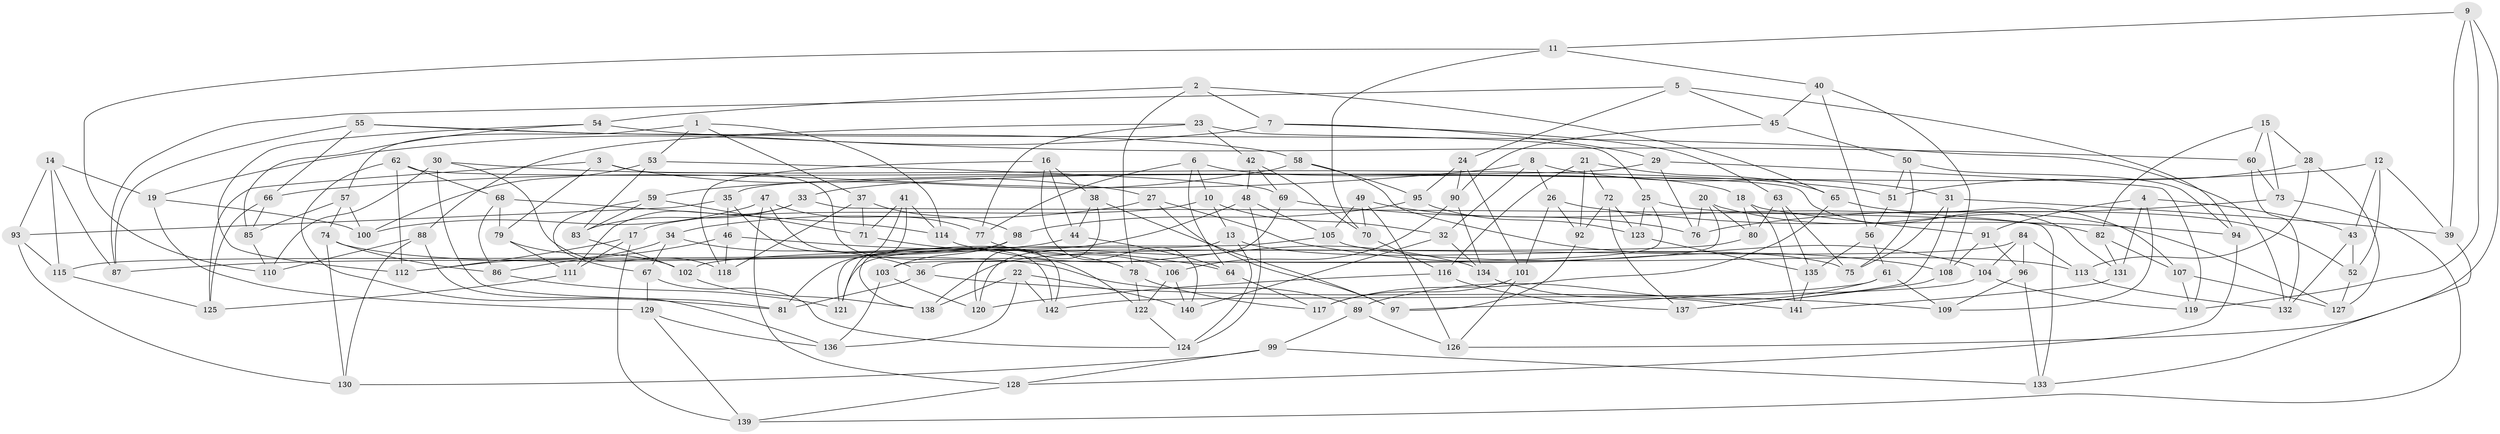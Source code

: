 // coarse degree distribution, {6: 0.5, 5: 0.07777777777777778, 4: 0.4111111111111111, 3: 0.011111111111111112}
// Generated by graph-tools (version 1.1) at 2025/24/03/03/25 07:24:26]
// undirected, 142 vertices, 284 edges
graph export_dot {
graph [start="1"]
  node [color=gray90,style=filled];
  1;
  2;
  3;
  4;
  5;
  6;
  7;
  8;
  9;
  10;
  11;
  12;
  13;
  14;
  15;
  16;
  17;
  18;
  19;
  20;
  21;
  22;
  23;
  24;
  25;
  26;
  27;
  28;
  29;
  30;
  31;
  32;
  33;
  34;
  35;
  36;
  37;
  38;
  39;
  40;
  41;
  42;
  43;
  44;
  45;
  46;
  47;
  48;
  49;
  50;
  51;
  52;
  53;
  54;
  55;
  56;
  57;
  58;
  59;
  60;
  61;
  62;
  63;
  64;
  65;
  66;
  67;
  68;
  69;
  70;
  71;
  72;
  73;
  74;
  75;
  76;
  77;
  78;
  79;
  80;
  81;
  82;
  83;
  84;
  85;
  86;
  87;
  88;
  89;
  90;
  91;
  92;
  93;
  94;
  95;
  96;
  97;
  98;
  99;
  100;
  101;
  102;
  103;
  104;
  105;
  106;
  107;
  108;
  109;
  110;
  111;
  112;
  113;
  114;
  115;
  116;
  117;
  118;
  119;
  120;
  121;
  122;
  123;
  124;
  125;
  126;
  127;
  128;
  129;
  130;
  131;
  132;
  133;
  134;
  135;
  136;
  137;
  138;
  139;
  140;
  141;
  142;
  1 -- 114;
  1 -- 57;
  1 -- 53;
  1 -- 37;
  2 -- 78;
  2 -- 54;
  2 -- 65;
  2 -- 7;
  3 -- 79;
  3 -- 122;
  3 -- 27;
  3 -- 125;
  4 -- 109;
  4 -- 91;
  4 -- 43;
  4 -- 131;
  5 -- 45;
  5 -- 24;
  5 -- 87;
  5 -- 94;
  6 -- 64;
  6 -- 77;
  6 -- 10;
  6 -- 18;
  7 -- 29;
  7 -- 63;
  7 -- 19;
  8 -- 32;
  8 -- 31;
  8 -- 26;
  8 -- 66;
  9 -- 126;
  9 -- 39;
  9 -- 11;
  9 -- 119;
  10 -- 17;
  10 -- 13;
  10 -- 32;
  11 -- 40;
  11 -- 110;
  11 -- 70;
  12 -- 52;
  12 -- 33;
  12 -- 43;
  12 -- 39;
  13 -- 124;
  13 -- 121;
  13 -- 75;
  14 -- 87;
  14 -- 115;
  14 -- 19;
  14 -- 93;
  15 -- 82;
  15 -- 73;
  15 -- 28;
  15 -- 60;
  16 -- 44;
  16 -- 38;
  16 -- 118;
  16 -- 140;
  17 -- 112;
  17 -- 139;
  17 -- 111;
  18 -- 80;
  18 -- 91;
  18 -- 141;
  19 -- 100;
  19 -- 129;
  20 -- 127;
  20 -- 80;
  20 -- 36;
  20 -- 76;
  21 -- 92;
  21 -- 116;
  21 -- 72;
  21 -- 65;
  22 -- 138;
  22 -- 140;
  22 -- 142;
  22 -- 136;
  23 -- 25;
  23 -- 42;
  23 -- 77;
  23 -- 88;
  24 -- 90;
  24 -- 101;
  24 -- 95;
  25 -- 103;
  25 -- 52;
  25 -- 123;
  26 -- 94;
  26 -- 92;
  26 -- 101;
  27 -- 97;
  27 -- 34;
  27 -- 108;
  28 -- 113;
  28 -- 51;
  28 -- 127;
  29 -- 76;
  29 -- 35;
  29 -- 119;
  30 -- 81;
  30 -- 110;
  30 -- 51;
  30 -- 118;
  31 -- 75;
  31 -- 39;
  31 -- 137;
  32 -- 134;
  32 -- 140;
  33 -- 83;
  33 -- 133;
  33 -- 111;
  34 -- 36;
  34 -- 67;
  34 -- 112;
  35 -- 142;
  35 -- 93;
  35 -- 46;
  36 -- 109;
  36 -- 81;
  37 -- 71;
  37 -- 118;
  37 -- 98;
  38 -- 44;
  38 -- 97;
  38 -- 120;
  39 -- 133;
  40 -- 56;
  40 -- 45;
  40 -- 108;
  41 -- 121;
  41 -- 71;
  41 -- 114;
  41 -- 138;
  42 -- 70;
  42 -- 69;
  42 -- 48;
  43 -- 52;
  43 -- 132;
  44 -- 87;
  44 -- 64;
  45 -- 90;
  45 -- 50;
  46 -- 64;
  46 -- 118;
  46 -- 86;
  47 -- 77;
  47 -- 100;
  47 -- 128;
  47 -- 142;
  48 -- 81;
  48 -- 124;
  48 -- 105;
  49 -- 70;
  49 -- 126;
  49 -- 76;
  49 -- 105;
  50 -- 94;
  50 -- 75;
  50 -- 51;
  51 -- 56;
  52 -- 127;
  53 -- 100;
  53 -- 69;
  53 -- 83;
  54 -- 112;
  54 -- 60;
  54 -- 85;
  55 -- 87;
  55 -- 58;
  55 -- 66;
  55 -- 132;
  56 -- 61;
  56 -- 135;
  57 -- 100;
  57 -- 85;
  57 -- 74;
  58 -- 95;
  58 -- 59;
  58 -- 104;
  59 -- 71;
  59 -- 67;
  59 -- 83;
  60 -- 73;
  60 -- 132;
  61 -- 89;
  61 -- 109;
  61 -- 97;
  62 -- 131;
  62 -- 68;
  62 -- 112;
  62 -- 81;
  63 -- 75;
  63 -- 135;
  63 -- 80;
  64 -- 117;
  65 -- 117;
  65 -- 107;
  66 -- 85;
  66 -- 125;
  67 -- 129;
  67 -- 124;
  68 -- 114;
  68 -- 79;
  68 -- 86;
  69 -- 82;
  69 -- 120;
  70 -- 116;
  71 -- 78;
  72 -- 123;
  72 -- 92;
  72 -- 137;
  73 -- 139;
  73 -- 76;
  74 -- 89;
  74 -- 86;
  74 -- 130;
  77 -- 106;
  78 -- 122;
  78 -- 117;
  79 -- 102;
  79 -- 111;
  80 -- 102;
  82 -- 131;
  82 -- 107;
  83 -- 102;
  84 -- 113;
  84 -- 138;
  84 -- 96;
  84 -- 104;
  85 -- 110;
  86 -- 121;
  88 -- 110;
  88 -- 136;
  88 -- 130;
  89 -- 126;
  89 -- 99;
  90 -- 134;
  90 -- 106;
  91 -- 108;
  91 -- 96;
  92 -- 97;
  93 -- 130;
  93 -- 115;
  94 -- 128;
  95 -- 98;
  95 -- 123;
  96 -- 133;
  96 -- 109;
  98 -- 103;
  98 -- 115;
  99 -- 133;
  99 -- 128;
  99 -- 130;
  101 -- 117;
  101 -- 126;
  102 -- 138;
  103 -- 120;
  103 -- 136;
  104 -- 119;
  104 -- 142;
  105 -- 121;
  105 -- 113;
  106 -- 140;
  106 -- 122;
  107 -- 127;
  107 -- 119;
  108 -- 137;
  111 -- 125;
  113 -- 132;
  114 -- 134;
  115 -- 125;
  116 -- 120;
  116 -- 137;
  122 -- 124;
  123 -- 135;
  128 -- 139;
  129 -- 136;
  129 -- 139;
  131 -- 141;
  134 -- 141;
  135 -- 141;
}
